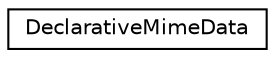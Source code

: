 digraph "Graphical Class Hierarchy"
{
  edge [fontname="Helvetica",fontsize="10",labelfontname="Helvetica",labelfontsize="10"];
  node [fontname="Helvetica",fontsize="10",shape=record];
  rankdir="LR";
  Node0 [label="DeclarativeMimeData",height=0.2,width=0.4,color="black", fillcolor="white", style="filled",URL="$classDeclarativeMimeData.html"];
}
